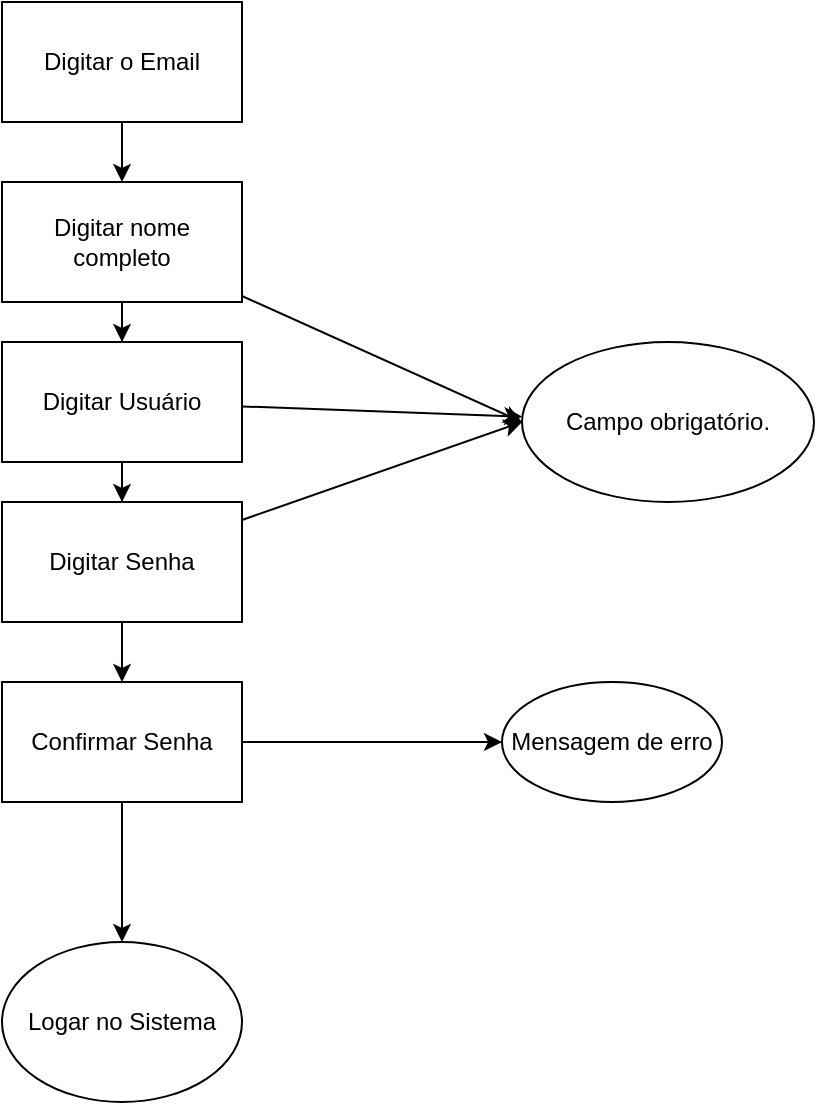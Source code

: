 <mxfile version="24.7.6">
  <diagram name="Página-1" id="m51AZlesysTWS4gtmlsb">
    <mxGraphModel dx="1009" dy="542" grid="1" gridSize="10" guides="1" tooltips="1" connect="1" arrows="1" fold="1" page="1" pageScale="1" pageWidth="827" pageHeight="1169" math="0" shadow="0">
      <root>
        <mxCell id="0" />
        <mxCell id="1" parent="0" />
        <mxCell id="4Ot2-EcF4Pjps9G5-t95-6" style="edgeStyle=orthogonalEdgeStyle;rounded=0;orthogonalLoop=1;jettySize=auto;html=1;" edge="1" parent="1" source="4Ot2-EcF4Pjps9G5-t95-1" target="4Ot2-EcF4Pjps9G5-t95-2">
          <mxGeometry relative="1" as="geometry" />
        </mxCell>
        <mxCell id="4Ot2-EcF4Pjps9G5-t95-1" value="Digitar o Email" style="rounded=0;whiteSpace=wrap;html=1;" vertex="1" parent="1">
          <mxGeometry x="50" y="130" width="120" height="60" as="geometry" />
        </mxCell>
        <mxCell id="4Ot2-EcF4Pjps9G5-t95-7" style="edgeStyle=orthogonalEdgeStyle;rounded=0;orthogonalLoop=1;jettySize=auto;html=1;" edge="1" parent="1" source="4Ot2-EcF4Pjps9G5-t95-2" target="4Ot2-EcF4Pjps9G5-t95-5">
          <mxGeometry relative="1" as="geometry" />
        </mxCell>
        <mxCell id="4Ot2-EcF4Pjps9G5-t95-20" style="rounded=0;orthogonalLoop=1;jettySize=auto;html=1;entryX=0;entryY=0.5;entryDx=0;entryDy=0;" edge="1" parent="1" source="4Ot2-EcF4Pjps9G5-t95-2" target="4Ot2-EcF4Pjps9G5-t95-17">
          <mxGeometry relative="1" as="geometry" />
        </mxCell>
        <mxCell id="4Ot2-EcF4Pjps9G5-t95-2" value="Digitar nome completo" style="rounded=0;whiteSpace=wrap;html=1;" vertex="1" parent="1">
          <mxGeometry x="50" y="220" width="120" height="60" as="geometry" />
        </mxCell>
        <mxCell id="4Ot2-EcF4Pjps9G5-t95-9" style="edgeStyle=orthogonalEdgeStyle;rounded=0;orthogonalLoop=1;jettySize=auto;html=1;" edge="1" parent="1" source="4Ot2-EcF4Pjps9G5-t95-3" target="4Ot2-EcF4Pjps9G5-t95-4">
          <mxGeometry relative="1" as="geometry" />
        </mxCell>
        <mxCell id="4Ot2-EcF4Pjps9G5-t95-19" style="rounded=0;orthogonalLoop=1;jettySize=auto;html=1;entryX=0;entryY=0.5;entryDx=0;entryDy=0;" edge="1" parent="1" source="4Ot2-EcF4Pjps9G5-t95-3" target="4Ot2-EcF4Pjps9G5-t95-17">
          <mxGeometry relative="1" as="geometry" />
        </mxCell>
        <mxCell id="4Ot2-EcF4Pjps9G5-t95-3" value="Digitar Senha" style="rounded=0;whiteSpace=wrap;html=1;" vertex="1" parent="1">
          <mxGeometry x="50" y="380" width="120" height="60" as="geometry" />
        </mxCell>
        <mxCell id="4Ot2-EcF4Pjps9G5-t95-11" value="" style="edgeStyle=orthogonalEdgeStyle;rounded=0;orthogonalLoop=1;jettySize=auto;html=1;" edge="1" parent="1" source="4Ot2-EcF4Pjps9G5-t95-4" target="4Ot2-EcF4Pjps9G5-t95-10">
          <mxGeometry relative="1" as="geometry" />
        </mxCell>
        <mxCell id="4Ot2-EcF4Pjps9G5-t95-16" value="" style="edgeStyle=orthogonalEdgeStyle;rounded=0;orthogonalLoop=1;jettySize=auto;html=1;" edge="1" parent="1" source="4Ot2-EcF4Pjps9G5-t95-4" target="4Ot2-EcF4Pjps9G5-t95-15">
          <mxGeometry relative="1" as="geometry" />
        </mxCell>
        <mxCell id="4Ot2-EcF4Pjps9G5-t95-4" value="Confirmar Senha" style="rounded=0;whiteSpace=wrap;html=1;" vertex="1" parent="1">
          <mxGeometry x="50" y="470" width="120" height="60" as="geometry" />
        </mxCell>
        <mxCell id="4Ot2-EcF4Pjps9G5-t95-8" style="edgeStyle=orthogonalEdgeStyle;rounded=0;orthogonalLoop=1;jettySize=auto;html=1;" edge="1" parent="1" source="4Ot2-EcF4Pjps9G5-t95-5" target="4Ot2-EcF4Pjps9G5-t95-3">
          <mxGeometry relative="1" as="geometry" />
        </mxCell>
        <mxCell id="4Ot2-EcF4Pjps9G5-t95-18" value="" style="rounded=0;orthogonalLoop=1;jettySize=auto;html=1;" edge="1" parent="1" source="4Ot2-EcF4Pjps9G5-t95-5" target="4Ot2-EcF4Pjps9G5-t95-17">
          <mxGeometry relative="1" as="geometry" />
        </mxCell>
        <mxCell id="4Ot2-EcF4Pjps9G5-t95-5" value="Digitar Usuário" style="rounded=0;whiteSpace=wrap;html=1;" vertex="1" parent="1">
          <mxGeometry x="50" y="300" width="120" height="60" as="geometry" />
        </mxCell>
        <mxCell id="4Ot2-EcF4Pjps9G5-t95-10" value="Mensagem de erro" style="ellipse;whiteSpace=wrap;html=1;rounded=0;" vertex="1" parent="1">
          <mxGeometry x="300" y="470" width="110" height="60" as="geometry" />
        </mxCell>
        <mxCell id="4Ot2-EcF4Pjps9G5-t95-15" value="Logar no Sistema" style="ellipse;whiteSpace=wrap;html=1;rounded=0;" vertex="1" parent="1">
          <mxGeometry x="50" y="600" width="120" height="80" as="geometry" />
        </mxCell>
        <mxCell id="4Ot2-EcF4Pjps9G5-t95-17" value="Campo obrigatório." style="ellipse;whiteSpace=wrap;html=1;rounded=0;" vertex="1" parent="1">
          <mxGeometry x="310" y="300" width="146" height="80" as="geometry" />
        </mxCell>
      </root>
    </mxGraphModel>
  </diagram>
</mxfile>

